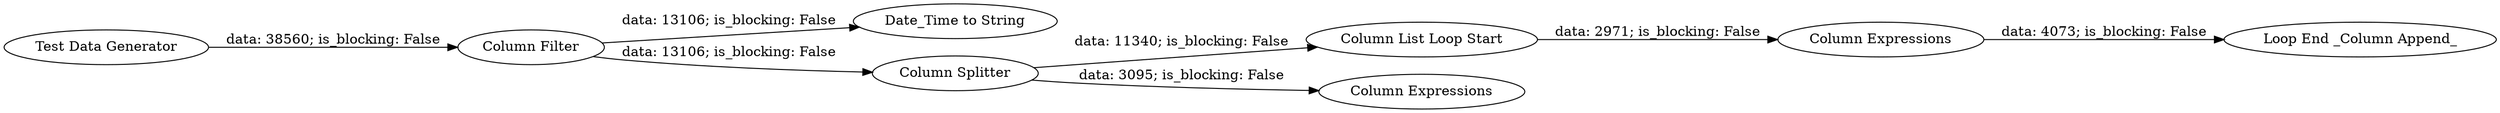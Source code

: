digraph {
	"-5525887806714885660_1632" [label="Column List Loop Start"]
	"-5525887806714885660_1558" [label="Test Data Generator"]
	"-5525887806714885660_1595" [label="Date_Time to String"]
	"-5525887806714885660_1559" [label="Column Filter"]
	"-5525887806714885660_1633" [label="Column Splitter"]
	"-5525887806714885660_1631" [label="Column Expressions"]
	"-5525887806714885660_1635" [label="Column Expressions"]
	"-5525887806714885660_1634" [label="Loop End _Column Append_"]
	"-5525887806714885660_1632" -> "-5525887806714885660_1631" [label="data: 2971; is_blocking: False"]
	"-5525887806714885660_1631" -> "-5525887806714885660_1634" [label="data: 4073; is_blocking: False"]
	"-5525887806714885660_1559" -> "-5525887806714885660_1595" [label="data: 13106; is_blocking: False"]
	"-5525887806714885660_1633" -> "-5525887806714885660_1632" [label="data: 11340; is_blocking: False"]
	"-5525887806714885660_1633" -> "-5525887806714885660_1635" [label="data: 3095; is_blocking: False"]
	"-5525887806714885660_1559" -> "-5525887806714885660_1633" [label="data: 13106; is_blocking: False"]
	"-5525887806714885660_1558" -> "-5525887806714885660_1559" [label="data: 38560; is_blocking: False"]
	rankdir=LR
}
